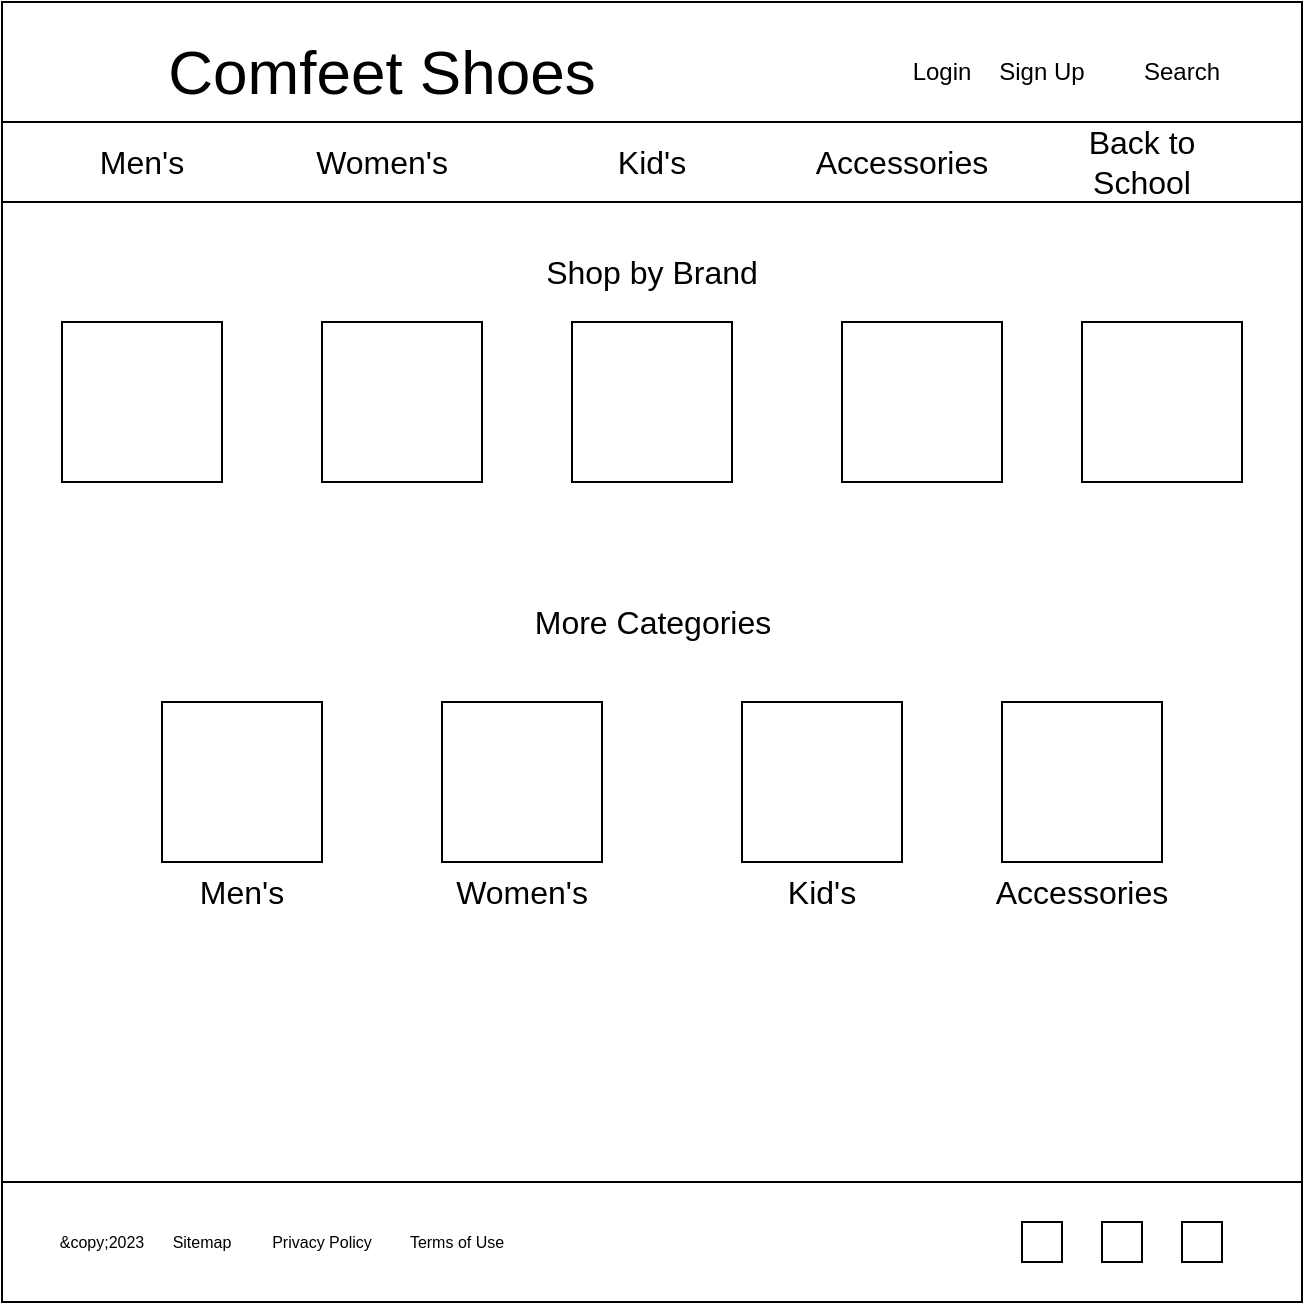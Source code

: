 <mxfile>
    <diagram id="bsEeEGGLWsQYq4fhbCSj" name="Page-1">
        <mxGraphModel dx="892" dy="702" grid="1" gridSize="10" guides="1" tooltips="1" connect="1" arrows="1" fold="1" page="1" pageScale="1" pageWidth="850" pageHeight="1100" math="0" shadow="0">
            <root>
                <mxCell id="0"/>
                <mxCell id="1" parent="0"/>
                <mxCell id="2" value="" style="whiteSpace=wrap;html=1;aspect=fixed;" vertex="1" parent="1">
                    <mxGeometry x="90" y="20" width="650" height="650" as="geometry"/>
                </mxCell>
                <mxCell id="4" value="" style="rounded=0;whiteSpace=wrap;html=1;" vertex="1" parent="1">
                    <mxGeometry x="90" y="20" width="650" height="100" as="geometry"/>
                </mxCell>
                <mxCell id="6" value="Login" style="text;html=1;strokeColor=none;fillColor=none;align=center;verticalAlign=middle;whiteSpace=wrap;rounded=0;" vertex="1" parent="1">
                    <mxGeometry x="530" y="40" width="60" height="30" as="geometry"/>
                </mxCell>
                <mxCell id="7" value="Sign Up" style="text;html=1;strokeColor=none;fillColor=none;align=center;verticalAlign=middle;whiteSpace=wrap;rounded=0;" vertex="1" parent="1">
                    <mxGeometry x="580" y="40" width="60" height="30" as="geometry"/>
                </mxCell>
                <mxCell id="8" value="Search" style="text;html=1;strokeColor=none;fillColor=none;align=center;verticalAlign=middle;whiteSpace=wrap;rounded=0;" vertex="1" parent="1">
                    <mxGeometry x="650" y="40" width="60" height="30" as="geometry"/>
                </mxCell>
                <mxCell id="9" value="Comfeet Shoes" style="text;html=1;strokeColor=none;fillColor=none;align=center;verticalAlign=middle;whiteSpace=wrap;rounded=0;fontSize=31;" vertex="1" parent="1">
                    <mxGeometry x="160" y="30" width="240" height="50" as="geometry"/>
                </mxCell>
                <mxCell id="10" value="" style="rounded=0;whiteSpace=wrap;html=1;fontSize=31;" vertex="1" parent="1">
                    <mxGeometry x="90" y="80" width="650" height="40" as="geometry"/>
                </mxCell>
                <mxCell id="11" value="Men's" style="text;html=1;strokeColor=none;fillColor=none;align=center;verticalAlign=middle;whiteSpace=wrap;rounded=0;fontSize=16;" vertex="1" parent="1">
                    <mxGeometry x="130" y="85" width="60" height="30" as="geometry"/>
                </mxCell>
                <mxCell id="12" value="Women's" style="text;html=1;strokeColor=none;fillColor=none;align=center;verticalAlign=middle;whiteSpace=wrap;rounded=0;fontSize=16;" vertex="1" parent="1">
                    <mxGeometry x="250" y="85" width="60" height="30" as="geometry"/>
                </mxCell>
                <mxCell id="13" value="Kid's" style="text;html=1;strokeColor=none;fillColor=none;align=center;verticalAlign=middle;whiteSpace=wrap;rounded=0;fontSize=16;" vertex="1" parent="1">
                    <mxGeometry x="385" y="85" width="60" height="30" as="geometry"/>
                </mxCell>
                <mxCell id="14" value="Accessories" style="text;html=1;strokeColor=none;fillColor=none;align=center;verticalAlign=middle;whiteSpace=wrap;rounded=0;fontSize=16;" vertex="1" parent="1">
                    <mxGeometry x="510" y="85" width="60" height="30" as="geometry"/>
                </mxCell>
                <mxCell id="15" value="Back to School" style="text;html=1;strokeColor=none;fillColor=none;align=center;verticalAlign=middle;whiteSpace=wrap;rounded=0;fontSize=16;" vertex="1" parent="1">
                    <mxGeometry x="630" y="85" width="60" height="30" as="geometry"/>
                </mxCell>
                <mxCell id="17" value="Shop by Brand" style="text;html=1;strokeColor=none;fillColor=none;align=center;verticalAlign=middle;whiteSpace=wrap;rounded=0;fontSize=16;" vertex="1" parent="1">
                    <mxGeometry x="305" y="130" width="220" height="50" as="geometry"/>
                </mxCell>
                <mxCell id="18" value="" style="whiteSpace=wrap;html=1;aspect=fixed;fontSize=16;" vertex="1" parent="1">
                    <mxGeometry x="120" y="180" width="80" height="80" as="geometry"/>
                </mxCell>
                <mxCell id="21" value="" style="whiteSpace=wrap;html=1;aspect=fixed;fontSize=16;" vertex="1" parent="1">
                    <mxGeometry x="510" y="180" width="80" height="80" as="geometry"/>
                </mxCell>
                <mxCell id="22" value="" style="whiteSpace=wrap;html=1;aspect=fixed;fontSize=16;" vertex="1" parent="1">
                    <mxGeometry x="375" y="180" width="80" height="80" as="geometry"/>
                </mxCell>
                <mxCell id="23" value="" style="whiteSpace=wrap;html=1;aspect=fixed;fontSize=16;" vertex="1" parent="1">
                    <mxGeometry x="250" y="180" width="80" height="80" as="geometry"/>
                </mxCell>
                <mxCell id="24" value="" style="whiteSpace=wrap;html=1;aspect=fixed;fontSize=16;" vertex="1" parent="1">
                    <mxGeometry x="630" y="180" width="80" height="80" as="geometry"/>
                </mxCell>
                <mxCell id="29" value="More Categories" style="text;html=1;strokeColor=none;fillColor=none;align=center;verticalAlign=middle;whiteSpace=wrap;rounded=0;fontSize=16;" vertex="1" parent="1">
                    <mxGeometry x="322.5" y="310" width="185" height="40" as="geometry"/>
                </mxCell>
                <mxCell id="30" value="" style="whiteSpace=wrap;html=1;aspect=fixed;fontSize=16;" vertex="1" parent="1">
                    <mxGeometry x="170" y="370" width="80" height="80" as="geometry"/>
                </mxCell>
                <mxCell id="31" value="" style="whiteSpace=wrap;html=1;aspect=fixed;fontSize=16;" vertex="1" parent="1">
                    <mxGeometry x="590" y="370" width="80" height="80" as="geometry"/>
                </mxCell>
                <mxCell id="32" value="" style="whiteSpace=wrap;html=1;aspect=fixed;fontSize=16;" vertex="1" parent="1">
                    <mxGeometry x="460" y="370" width="80" height="80" as="geometry"/>
                </mxCell>
                <mxCell id="33" value="" style="whiteSpace=wrap;html=1;aspect=fixed;fontSize=16;" vertex="1" parent="1">
                    <mxGeometry x="310" y="370" width="80" height="80" as="geometry"/>
                </mxCell>
                <mxCell id="34" value="Men's" style="text;html=1;strokeColor=none;fillColor=none;align=center;verticalAlign=middle;whiteSpace=wrap;rounded=0;fontSize=16;" vertex="1" parent="1">
                    <mxGeometry x="180" y="450" width="60" height="30" as="geometry"/>
                </mxCell>
                <mxCell id="35" value="Accessories" style="text;html=1;strokeColor=none;fillColor=none;align=center;verticalAlign=middle;whiteSpace=wrap;rounded=0;fontSize=16;" vertex="1" parent="1">
                    <mxGeometry x="600" y="450" width="60" height="30" as="geometry"/>
                </mxCell>
                <mxCell id="36" value="Kid's" style="text;html=1;strokeColor=none;fillColor=none;align=center;verticalAlign=middle;whiteSpace=wrap;rounded=0;fontSize=16;" vertex="1" parent="1">
                    <mxGeometry x="470" y="450" width="60" height="30" as="geometry"/>
                </mxCell>
                <mxCell id="37" value="Women's" style="text;html=1;strokeColor=none;fillColor=none;align=center;verticalAlign=middle;whiteSpace=wrap;rounded=0;fontSize=16;" vertex="1" parent="1">
                    <mxGeometry x="320" y="450" width="60" height="30" as="geometry"/>
                </mxCell>
                <mxCell id="39" value="" style="rounded=0;whiteSpace=wrap;html=1;fontSize=16;" vertex="1" parent="1">
                    <mxGeometry x="90" y="610" width="650" height="60" as="geometry"/>
                </mxCell>
                <mxCell id="40" value="" style="whiteSpace=wrap;html=1;aspect=fixed;fontSize=16;" vertex="1" parent="1">
                    <mxGeometry x="600" y="630" width="20" height="20" as="geometry"/>
                </mxCell>
                <mxCell id="41" value="" style="whiteSpace=wrap;html=1;aspect=fixed;fontSize=16;" vertex="1" parent="1">
                    <mxGeometry x="640" y="630" width="20" height="20" as="geometry"/>
                </mxCell>
                <mxCell id="42" value="" style="whiteSpace=wrap;html=1;aspect=fixed;fontSize=16;" vertex="1" parent="1">
                    <mxGeometry x="680" y="630" width="20" height="20" as="geometry"/>
                </mxCell>
                <mxCell id="45" value="&amp;amp;copy;2023" style="text;html=1;strokeColor=none;fillColor=none;align=center;verticalAlign=middle;whiteSpace=wrap;rounded=0;fontSize=8;" vertex="1" parent="1">
                    <mxGeometry x="120" y="630" width="40" height="20" as="geometry"/>
                </mxCell>
                <mxCell id="46" value="Terms of Use" style="text;html=1;strokeColor=none;fillColor=none;align=center;verticalAlign=middle;whiteSpace=wrap;rounded=0;fontSize=8;" vertex="1" parent="1">
                    <mxGeometry x="290" y="630" width="55" height="20" as="geometry"/>
                </mxCell>
                <mxCell id="47" value="Sitemap" style="text;html=1;strokeColor=none;fillColor=none;align=center;verticalAlign=middle;whiteSpace=wrap;rounded=0;fontSize=8;" vertex="1" parent="1">
                    <mxGeometry x="170" y="630" width="40" height="20" as="geometry"/>
                </mxCell>
                <mxCell id="48" value="Privacy Policy" style="text;html=1;strokeColor=none;fillColor=none;align=center;verticalAlign=middle;whiteSpace=wrap;rounded=0;fontSize=8;" vertex="1" parent="1">
                    <mxGeometry x="220" y="630" width="60" height="20" as="geometry"/>
                </mxCell>
            </root>
        </mxGraphModel>
    </diagram>
</mxfile>
